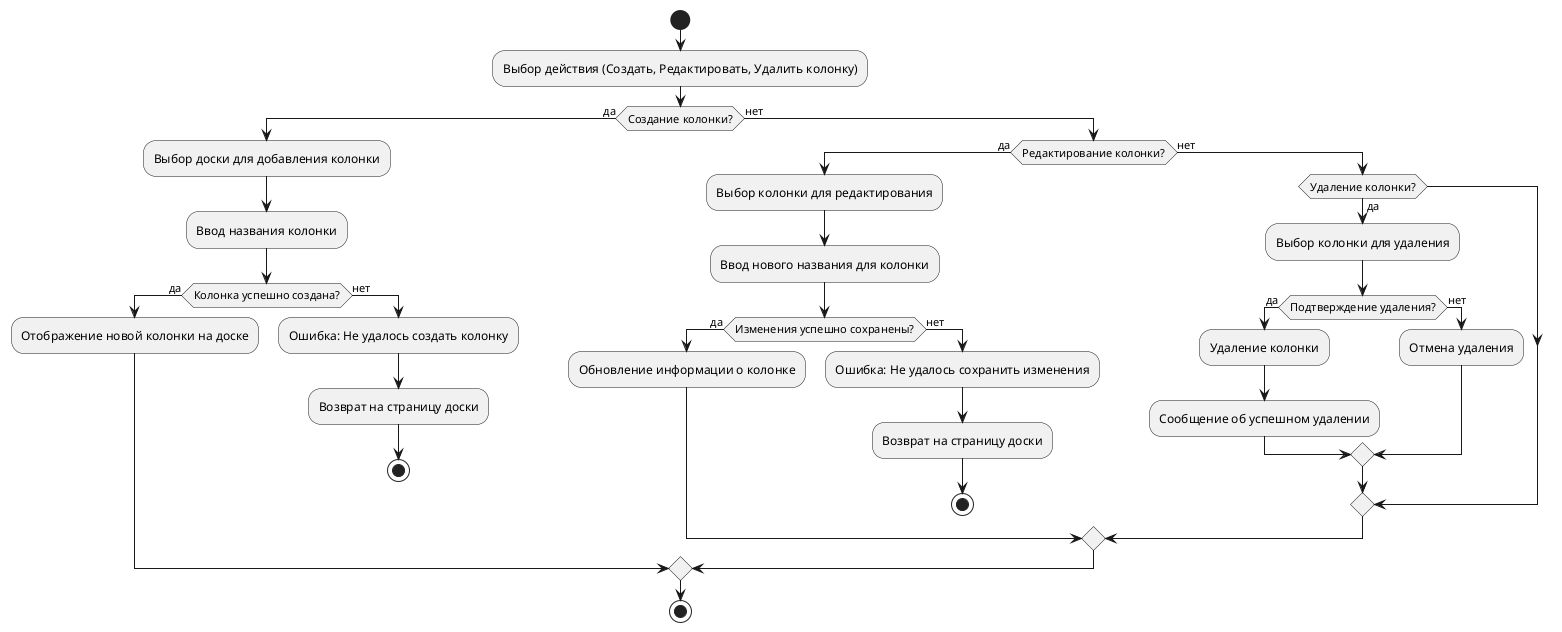 @startuml ColumnAD
start

:Выбор действия (Создать, Редактировать, Удалить колонку);

if (Создание колонки?) then (да)
    :Выбор доски для добавления колонки;
    :Ввод названия колонки;
    if (Колонка успешно создана?) then (да)
        :Отображение новой колонки на доске;
    else (нет)
        :Ошибка: Не удалось создать колонку;
        :Возврат на страницу доски;
        stop
    endif
else (нет)
    if (Редактирование колонки?) then (да)
        :Выбор колонки для редактирования;
        :Ввод нового названия для колонки;
        if (Изменения успешно сохранены?) then (да)
            :Обновление информации о колонке;
        else (нет)
            :Ошибка: Не удалось сохранить изменения;
            :Возврат на страницу доски;
            stop
        endif
    else (нет)
        if (Удаление колонки?) then (да)
            :Выбор колонки для удаления;
            if (Подтверждение удаления?) then (да)
                :Удаление колонки;
                :Сообщение об успешном удалении;
            else (нет)
                :Отмена удаления;
            endif
        endif
    endif
endif

stop
@enduml
